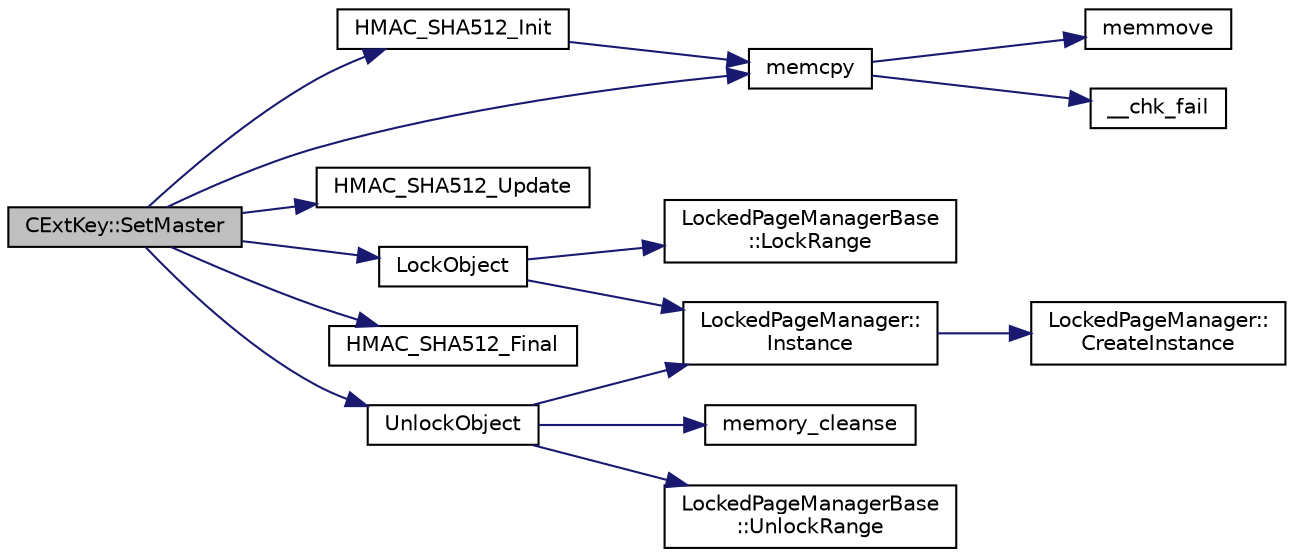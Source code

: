 digraph "CExtKey::SetMaster"
{
  edge [fontname="Helvetica",fontsize="10",labelfontname="Helvetica",labelfontsize="10"];
  node [fontname="Helvetica",fontsize="10",shape=record];
  rankdir="LR";
  Node20 [label="CExtKey::SetMaster",height=0.2,width=0.4,color="black", fillcolor="grey75", style="filled", fontcolor="black"];
  Node20 -> Node21 [color="midnightblue",fontsize="10",style="solid",fontname="Helvetica"];
  Node21 [label="HMAC_SHA512_Init",height=0.2,width=0.4,color="black", fillcolor="white", style="filled",URL="$da/de5/hash_8cpp.html#a4b8c72838f26539d69f31e256fd6dc5c"];
  Node21 -> Node22 [color="midnightblue",fontsize="10",style="solid",fontname="Helvetica"];
  Node22 [label="memcpy",height=0.2,width=0.4,color="black", fillcolor="white", style="filled",URL="$d5/d9f/glibc__compat_8cpp.html#a0f46826ab0466591e136db24394923cf"];
  Node22 -> Node23 [color="midnightblue",fontsize="10",style="solid",fontname="Helvetica"];
  Node23 [label="memmove",height=0.2,width=0.4,color="black", fillcolor="white", style="filled",URL="$d5/d9f/glibc__compat_8cpp.html#a9778d49e9029dd75bc53ecbbf9f5e9a1"];
  Node22 -> Node24 [color="midnightblue",fontsize="10",style="solid",fontname="Helvetica"];
  Node24 [label="__chk_fail",height=0.2,width=0.4,color="black", fillcolor="white", style="filled",URL="$d5/d9f/glibc__compat_8cpp.html#a424ac71631da5ada2976630ff67051d1"];
  Node20 -> Node25 [color="midnightblue",fontsize="10",style="solid",fontname="Helvetica"];
  Node25 [label="HMAC_SHA512_Update",height=0.2,width=0.4,color="black", fillcolor="white", style="filled",URL="$da/de5/hash_8cpp.html#a252e477655e0e6373143178d65e7a931"];
  Node20 -> Node26 [color="midnightblue",fontsize="10",style="solid",fontname="Helvetica"];
  Node26 [label="LockObject",height=0.2,width=0.4,color="black", fillcolor="white", style="filled",URL="$da/dfb/allocators_8h.html#ab73cc3988a03bed966c0c2bb191a8d2a"];
  Node26 -> Node27 [color="midnightblue",fontsize="10",style="solid",fontname="Helvetica"];
  Node27 [label="LockedPageManager::\lInstance",height=0.2,width=0.4,color="black", fillcolor="white", style="filled",URL="$da/d1c/class_locked_page_manager.html#ac9b1d42d240dba4714a35fff970b6dde"];
  Node27 -> Node28 [color="midnightblue",fontsize="10",style="solid",fontname="Helvetica"];
  Node28 [label="LockedPageManager::\lCreateInstance",height=0.2,width=0.4,color="black", fillcolor="white", style="filled",URL="$da/d1c/class_locked_page_manager.html#a3933ba60669b1c1b0ef03222637257e7"];
  Node26 -> Node29 [color="midnightblue",fontsize="10",style="solid",fontname="Helvetica"];
  Node29 [label="LockedPageManagerBase\l::LockRange",height=0.2,width=0.4,color="black", fillcolor="white", style="filled",URL="$df/d71/class_locked_page_manager_base.html#ae24ac08899505b892d451404133fa494"];
  Node20 -> Node30 [color="midnightblue",fontsize="10",style="solid",fontname="Helvetica"];
  Node30 [label="HMAC_SHA512_Final",height=0.2,width=0.4,color="black", fillcolor="white", style="filled",URL="$da/de5/hash_8cpp.html#a3e0fccfdb4599881e52d5fe8497f961f"];
  Node20 -> Node22 [color="midnightblue",fontsize="10",style="solid",fontname="Helvetica"];
  Node20 -> Node31 [color="midnightblue",fontsize="10",style="solid",fontname="Helvetica"];
  Node31 [label="UnlockObject",height=0.2,width=0.4,color="black", fillcolor="white", style="filled",URL="$da/dfb/allocators_8h.html#a49577b8da0ecffd2fbc222896283004c"];
  Node31 -> Node32 [color="midnightblue",fontsize="10",style="solid",fontname="Helvetica"];
  Node32 [label="memory_cleanse",height=0.2,width=0.4,color="black", fillcolor="white", style="filled",URL="$da/d37/cleanse_8cpp.html#a5a4afb85dd16ecc1f6019c782db78663"];
  Node31 -> Node27 [color="midnightblue",fontsize="10",style="solid",fontname="Helvetica"];
  Node31 -> Node33 [color="midnightblue",fontsize="10",style="solid",fontname="Helvetica"];
  Node33 [label="LockedPageManagerBase\l::UnlockRange",height=0.2,width=0.4,color="black", fillcolor="white", style="filled",URL="$df/d71/class_locked_page_manager_base.html#a34bcf7b9120295ed178fe9545ed229af"];
}
